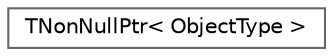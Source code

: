 digraph "Graphical Class Hierarchy"
{
 // INTERACTIVE_SVG=YES
 // LATEX_PDF_SIZE
  bgcolor="transparent";
  edge [fontname=Helvetica,fontsize=10,labelfontname=Helvetica,labelfontsize=10];
  node [fontname=Helvetica,fontsize=10,shape=box,height=0.2,width=0.4];
  rankdir="LR";
  Node0 [id="Node000000",label="TNonNullPtr\< ObjectType \>",height=0.2,width=0.4,color="grey40", fillcolor="white", style="filled",URL="$db/d0e/classTNonNullPtr.html",tooltip="TNonNullPtr is a non-nullable, non-owning, raw/naked/unsafe pointer."];
}

